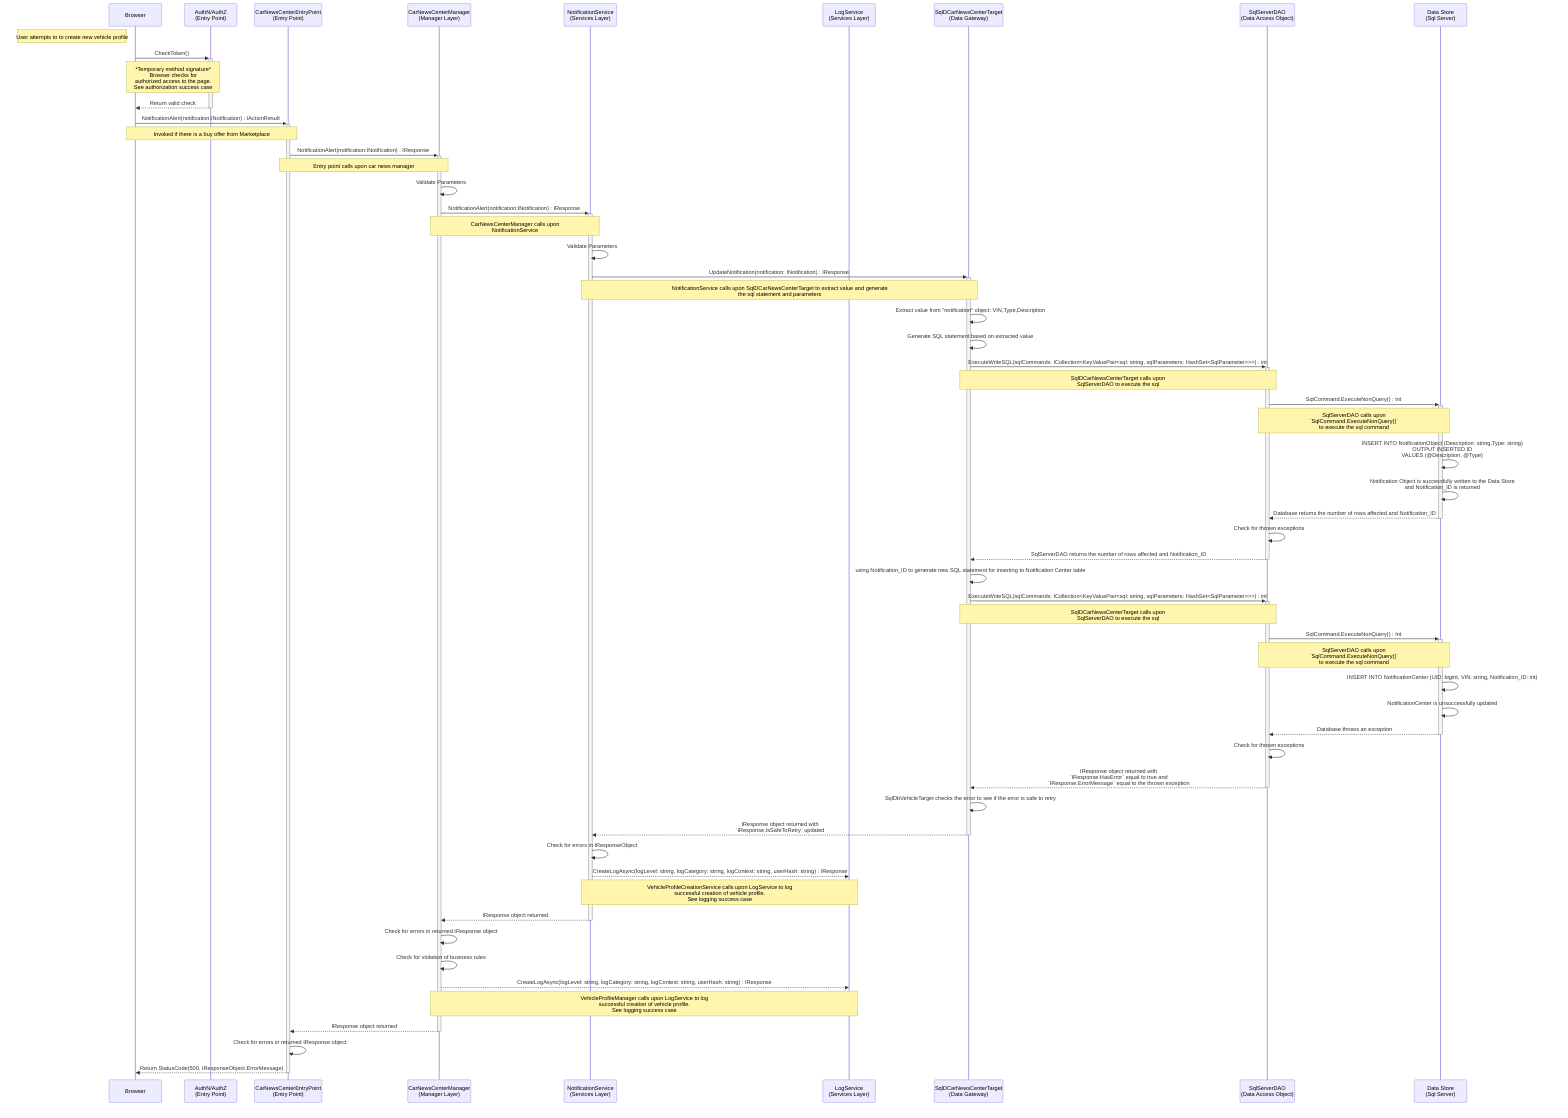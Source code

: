 sequenceDiagram
participant u as Browser
participant az as AuthN/AuthZ<br>(Entry Point)
participant e as CarNewsCenterEntryPoint<br>(Entry Point)
participant vpm as CarNewsCenterManager<br>(Manager Layer)
participant vps as NotificationService<br>(Services Layer)
participant ll as LogService<br>(Services Layer)
participant dg as SqlDCarNewsCenterTarget<br>(Data Gateway)
participant da as SqlServerDAO<br>(Data Access Object)
participant ds as Data Store<br>(Sql Server)

Note Left of u: User attempts to to create new vehicle profile
u->>+az: CheckToken() 
    Note over u,az: *Temporary method signature*<br>Browser checks for<br>authorized access to the page.<br>See authorization success case
az-->>-u: Return valid check

u->>+e: NotificationAlert(notification:INotification) : IActionResult
    Note over u,e: Invoked if there is a buy offer from Marketplace 

    e->>+vpm:  NotificationAlert(notification:INotification) : IResponse
        Note over e,vpm: Entry point calls upon car news manager
        
        vpm->>vpm: Validate Parameters

        vpm->>+vps:   NotificationAlert(notification:INotification) : IResponse
            Note over vpm,vps: CarNewsCenterManager calls upon<br> NotificationService 

            vps->>vps: Validate Parameters

            # Create default IPublicVehicleProfileDetails object

            # Send to data store
            vps->>+dg: UpdateNotification(notification: INotification) : IResponse
            Note over vps,dg: NotificationService calls upon SqlDCarNewsCenterTarget to extract value and generate<br>the sql statement and parameters

            dg->>dg: Extract value from "notification" object: VIN,Type,Description

            dg->>dg: Generate SQL statement based on extracted value

                dg->>+da: ExecuteWriteSQL(sqlCommands: ICollection<KeyValuePair<sql: string, sqlParameters: HashSet<SqlParameter>>>) : int
                    Note over dg,da: SqlDCarNewsCenterTarget calls upon<br>SqlServerDAO to execute the sql

                    da->>+ds: SqlCommand.ExecuteNonQuery() : Int
                        Note over da,ds: SqlServerDAO calls upon<br>`SqlCommand.ExecuteNonQuery()`<br>to execute the sql command

                        ds->>ds: INSERT INTO NotificationObject (Description: string,Type: string) <br>OUTPUT INSERTED.ID<br>VALUES (@Description, @Type)

                        ds->>ds: Notification Object is successfully written to the Data Store <br>and Notification_ID is returned

                    ds-->>-da: Database returns the number of rows affected and Notification_ID 

                    da->>da: Check for thrown exceptions

                da-->>-dg: SqlServerDAO returns the number of rows affected and Notification_ID 

                dg->>dg: using Notification_ID to generate new SQL statement for inserting to Notification Center table 

            dg->>+da:  ExecuteWriteSQL(sqlCommands: ICollection<KeyValuePair<sql: string, sqlParameters: HashSet<SqlParameter>>>) : int
                Note over dg,da: SqlDCarNewsCenterTarget calls upon<br>SqlServerDAO to execute the sql

                    da->>+ds: SqlCommand.ExecuteNonQuery() : Int
                        Note over da,ds: SqlServerDAO calls upon<br>`SqlCommand.ExecuteNonQuery()`<br>to execute the sql command
                        
                        ds->>ds: INSERT INTO NotificationCenter (UID: bigint, VIN: string, Notification_ID: int)


                       ds->>ds: NotificationCenter is unsuccessfully updated

                      ds-->>-da: Database throws an exception

                    da->>da: Check for thrown exceptions

                da-->>-dg: IResponse object returned with<br>`IResponse.HasError` equal to true and<br>`IResponse.ErrorMessage` equal to the thrown exception

                dg->>dg: SqlDbVehicleTarget checks the error to see if the error is safe to retry

            dg-->>-vps: IResponse object returned with<br>`IResponse.IsSafeToRetry` updated

            vps->>vps: Check for errors in IResponseObject

            # Log unsuccessful vehicle creation
            vps-->>ll: CreateLogAsync(logLevel: string, logCategory: string, logContext: string, userHash: string) : IResponse
                Note over vps,ll: VehicleProfileCreationService calls upon LogService to log<br>successful creation of vehicle profile.<br>See logging success case

        vps-->>-vpm: IResponse object returned

        vpm->>vpm: Check for errors in returned IResponse object

        vpm->>vpm: Check for violation of business rules

        # Log unsuccessful vehicle creation
        vpm-->>ll: CreateLogAsync(logLevel: string, logCategory: string, logContext: string, userHash: string) : IResponse
            Note over vpm,ll: VehicleProfileManager calls upon LogService to log<br>successful creation of vehicle profile.<br>See logging success case

    vpm-->>-e: IResponse object returned

    e->>e: Check for errors in returned IResponse object

e-->>-u: Return StatusCode(500, IResponseObject.ErrorMessage)